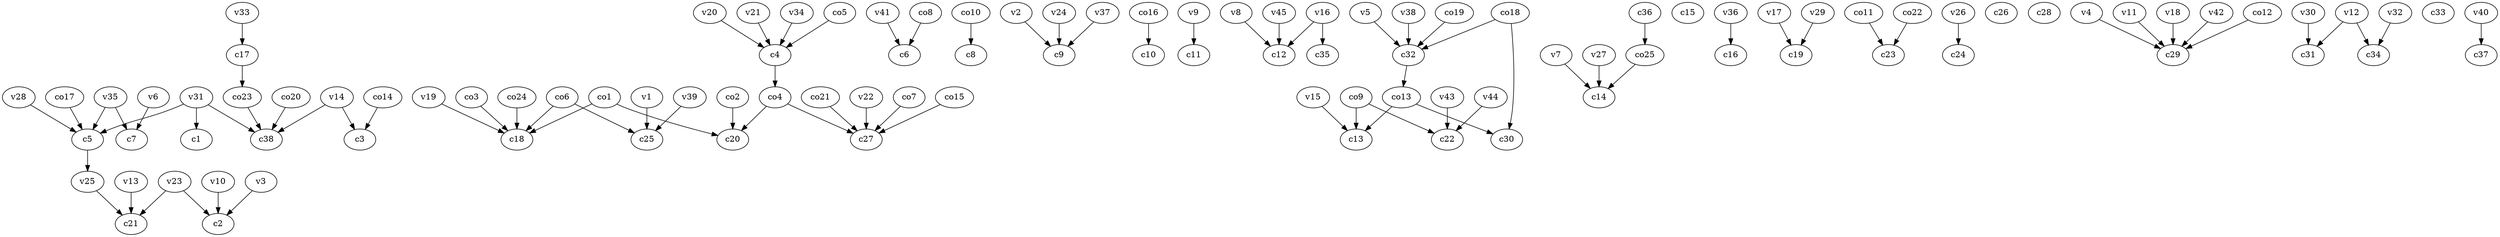 strict digraph  {
c1;
c2;
c3;
c4;
c5;
c6;
c7;
c8;
c9;
c10;
c11;
c12;
c13;
c14;
c15;
c16;
c17;
c18;
c19;
c20;
c21;
c22;
c23;
c24;
c25;
c26;
c27;
c28;
c29;
c30;
c31;
c32;
c33;
c34;
c35;
c36;
c37;
c38;
v1;
v2;
v3;
v4;
v5;
v6;
v7;
v8;
v9;
v10;
v11;
v12;
v13;
v14;
v15;
v16;
v17;
v18;
v19;
v20;
v21;
v22;
v23;
v24;
v25;
v26;
v27;
v28;
v29;
v30;
v31;
v32;
v33;
v34;
v35;
v36;
v37;
v38;
v39;
v40;
v41;
v42;
v43;
v44;
v45;
co1;
co2;
co3;
co4;
co5;
co6;
co7;
co8;
co9;
co10;
co11;
co12;
co13;
co14;
co15;
co16;
co17;
co18;
co19;
co20;
co21;
co22;
co23;
co24;
co25;
c4 -> co4  [weight=1];
c5 -> v25  [weight=1];
c17 -> co23  [weight=1];
c32 -> co13  [weight=1];
c36 -> co25  [weight=1];
v1 -> c25  [weight=1];
v2 -> c9  [weight=1];
v3 -> c2  [weight=1];
v4 -> c29  [weight=1];
v5 -> c32  [weight=1];
v6 -> c7  [weight=1];
v7 -> c14  [weight=1];
v8 -> c12  [weight=1];
v9 -> c11  [weight=1];
v10 -> c2  [weight=1];
v11 -> c29  [weight=1];
v12 -> c34  [weight=1];
v12 -> c31  [weight=1];
v13 -> c21  [weight=1];
v14 -> c38  [weight=1];
v14 -> c3  [weight=1];
v15 -> c13  [weight=1];
v16 -> c35  [weight=1];
v16 -> c12  [weight=1];
v17 -> c19  [weight=1];
v18 -> c29  [weight=1];
v19 -> c18  [weight=1];
v20 -> c4  [weight=1];
v21 -> c4  [weight=1];
v22 -> c27  [weight=1];
v23 -> c21  [weight=1];
v23 -> c2  [weight=1];
v24 -> c9  [weight=1];
v25 -> c21  [weight=1];
v26 -> c24  [weight=1];
v27 -> c14  [weight=1];
v28 -> c5  [weight=1];
v29 -> c19  [weight=1];
v30 -> c31  [weight=1];
v31 -> c38  [weight=1];
v31 -> c1  [weight=1];
v31 -> c5  [weight=1];
v32 -> c34  [weight=1];
v33 -> c17  [weight=1];
v34 -> c4  [weight=1];
v35 -> c5  [weight=1];
v35 -> c7  [weight=1];
v36 -> c16  [weight=1];
v37 -> c9  [weight=1];
v38 -> c32  [weight=1];
v39 -> c25  [weight=1];
v40 -> c37  [weight=1];
v41 -> c6  [weight=1];
v42 -> c29  [weight=1];
v43 -> c22  [weight=1];
v44 -> c22  [weight=1];
v45 -> c12  [weight=1];
co1 -> c18  [weight=1];
co1 -> c20  [weight=1];
co2 -> c20  [weight=1];
co3 -> c18  [weight=1];
co4 -> c27  [weight=1];
co4 -> c20  [weight=1];
co5 -> c4  [weight=1];
co6 -> c25  [weight=1];
co6 -> c18  [weight=1];
co7 -> c27  [weight=1];
co8 -> c6  [weight=1];
co9 -> c13  [weight=1];
co9 -> c22  [weight=1];
co10 -> c8  [weight=1];
co11 -> c23  [weight=1];
co12 -> c29  [weight=1];
co13 -> c30  [weight=1];
co13 -> c13  [weight=1];
co14 -> c3  [weight=1];
co15 -> c27  [weight=1];
co16 -> c10  [weight=1];
co17 -> c5  [weight=1];
co18 -> c30  [weight=1];
co18 -> c32  [weight=1];
co19 -> c32  [weight=1];
co20 -> c38  [weight=1];
co21 -> c27  [weight=1];
co22 -> c23  [weight=1];
co23 -> c38  [weight=1];
co24 -> c18  [weight=1];
co25 -> c14  [weight=1];
}
